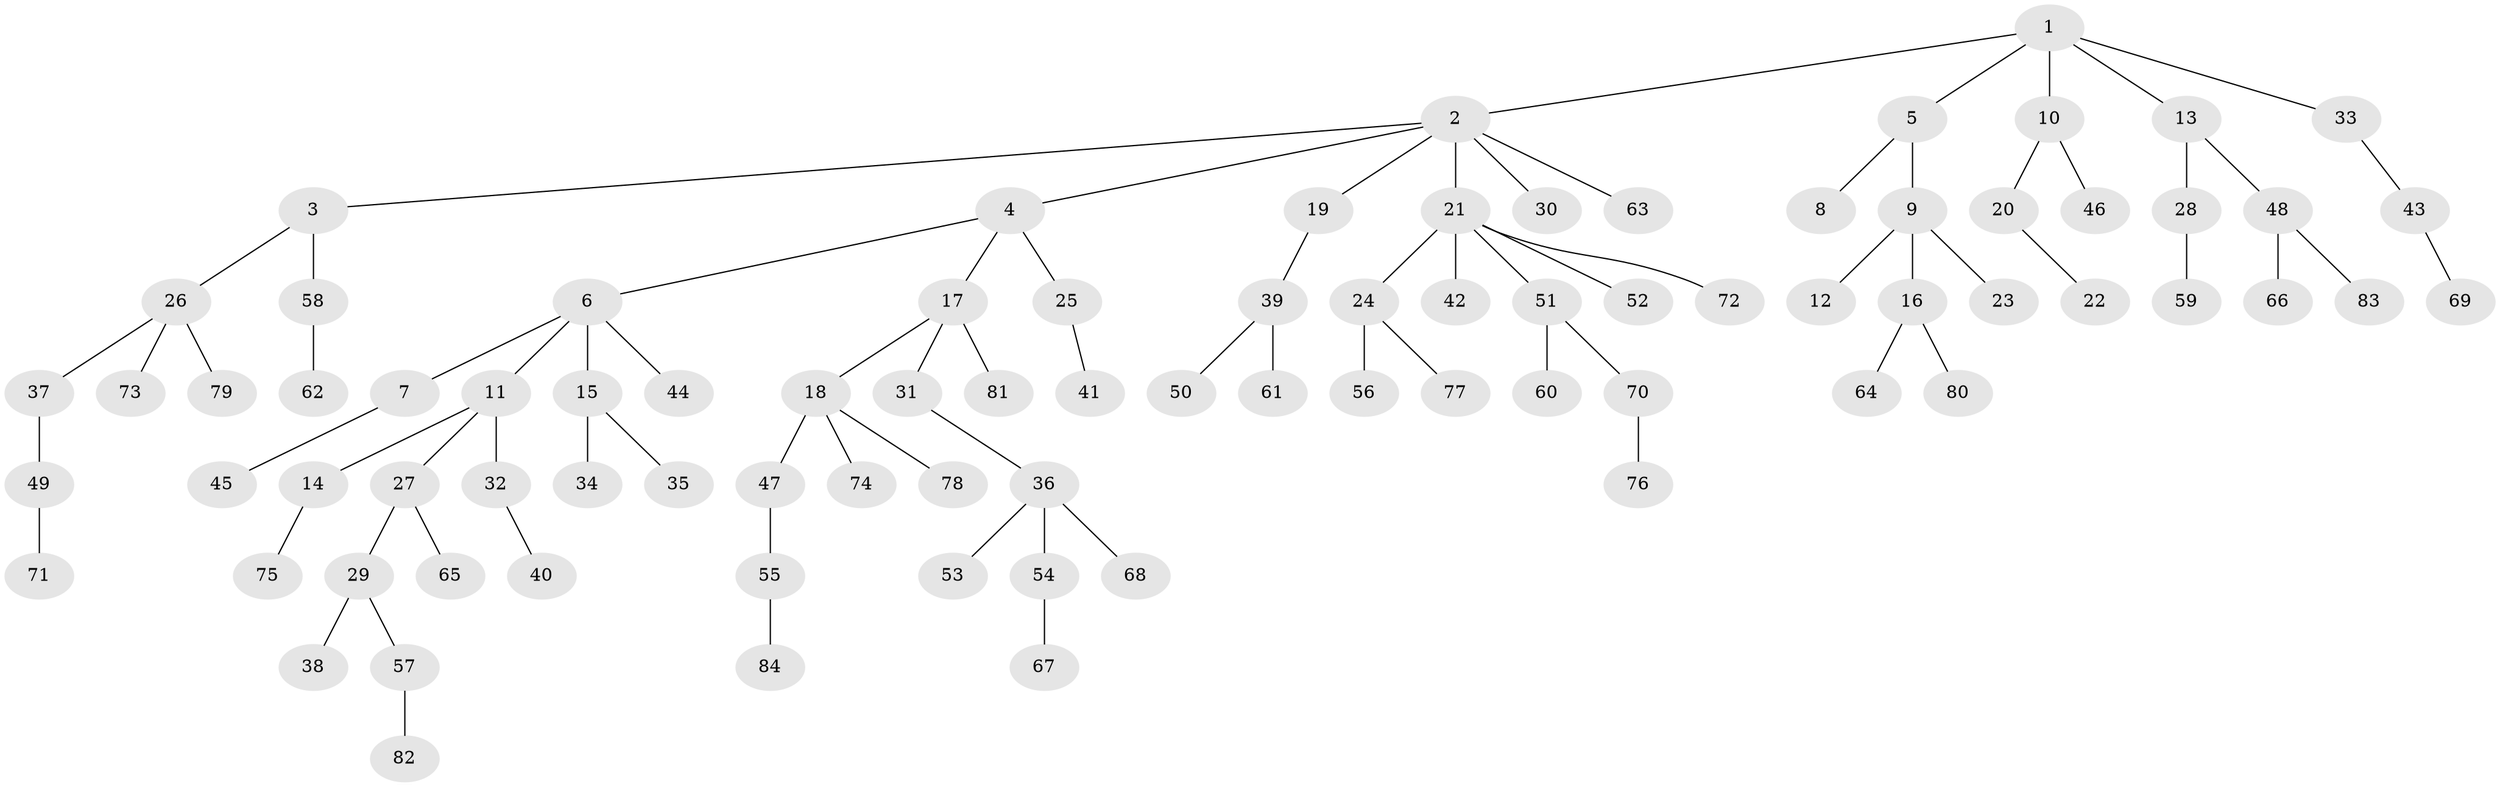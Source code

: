 // Generated by graph-tools (version 1.1) at 2025/15/03/09/25 04:15:35]
// undirected, 84 vertices, 83 edges
graph export_dot {
graph [start="1"]
  node [color=gray90,style=filled];
  1;
  2;
  3;
  4;
  5;
  6;
  7;
  8;
  9;
  10;
  11;
  12;
  13;
  14;
  15;
  16;
  17;
  18;
  19;
  20;
  21;
  22;
  23;
  24;
  25;
  26;
  27;
  28;
  29;
  30;
  31;
  32;
  33;
  34;
  35;
  36;
  37;
  38;
  39;
  40;
  41;
  42;
  43;
  44;
  45;
  46;
  47;
  48;
  49;
  50;
  51;
  52;
  53;
  54;
  55;
  56;
  57;
  58;
  59;
  60;
  61;
  62;
  63;
  64;
  65;
  66;
  67;
  68;
  69;
  70;
  71;
  72;
  73;
  74;
  75;
  76;
  77;
  78;
  79;
  80;
  81;
  82;
  83;
  84;
  1 -- 2;
  1 -- 5;
  1 -- 10;
  1 -- 13;
  1 -- 33;
  2 -- 3;
  2 -- 4;
  2 -- 19;
  2 -- 21;
  2 -- 30;
  2 -- 63;
  3 -- 26;
  3 -- 58;
  4 -- 6;
  4 -- 17;
  4 -- 25;
  5 -- 8;
  5 -- 9;
  6 -- 7;
  6 -- 11;
  6 -- 15;
  6 -- 44;
  7 -- 45;
  9 -- 12;
  9 -- 16;
  9 -- 23;
  10 -- 20;
  10 -- 46;
  11 -- 14;
  11 -- 27;
  11 -- 32;
  13 -- 28;
  13 -- 48;
  14 -- 75;
  15 -- 34;
  15 -- 35;
  16 -- 64;
  16 -- 80;
  17 -- 18;
  17 -- 31;
  17 -- 81;
  18 -- 47;
  18 -- 74;
  18 -- 78;
  19 -- 39;
  20 -- 22;
  21 -- 24;
  21 -- 42;
  21 -- 51;
  21 -- 52;
  21 -- 72;
  24 -- 56;
  24 -- 77;
  25 -- 41;
  26 -- 37;
  26 -- 73;
  26 -- 79;
  27 -- 29;
  27 -- 65;
  28 -- 59;
  29 -- 38;
  29 -- 57;
  31 -- 36;
  32 -- 40;
  33 -- 43;
  36 -- 53;
  36 -- 54;
  36 -- 68;
  37 -- 49;
  39 -- 50;
  39 -- 61;
  43 -- 69;
  47 -- 55;
  48 -- 66;
  48 -- 83;
  49 -- 71;
  51 -- 60;
  51 -- 70;
  54 -- 67;
  55 -- 84;
  57 -- 82;
  58 -- 62;
  70 -- 76;
}
